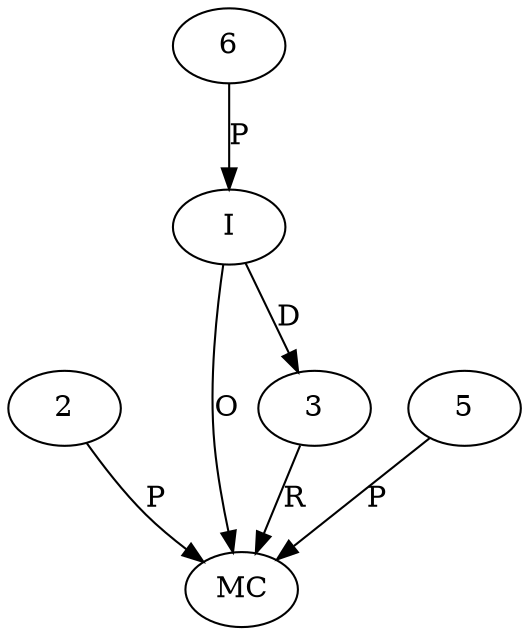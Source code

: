 digraph "AUG" {

  1 [ label="MC" s="set()" t="GregorianCalendar" l="106" ];
  2 [ t="Calendar.MILLISECOND" v="null" n="Calendar.MILLISECOND" ];
  3 [ t="GregorianCalendar" n="cal" ];
  4 [ label="I" t="GregorianCalendar" l="105" ];
  5 [ t="Calendar.MILLISECOND" v="null" n="Calendar.MILLISECOND" ];
  6 [ t="int" v="3" ];
  2 -> 1 [ label="P" ];
  3 -> 1 [ label="R" ];
  4 -> 1 [ label="O" ];
  5 -> 1 [ label="P" ];
  4 -> 3 [ label="D" ];
  6 -> 4 [ label="P" ];
}
